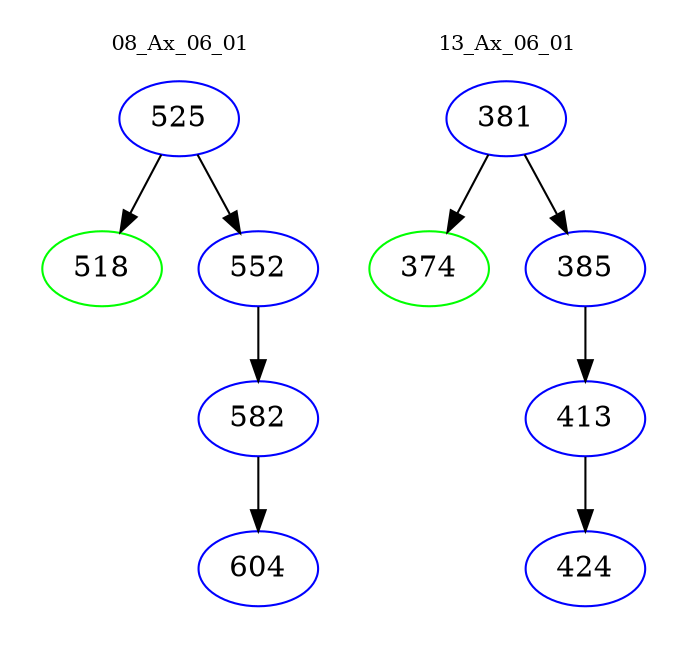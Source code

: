 digraph{
subgraph cluster_0 {
color = white
label = "08_Ax_06_01";
fontsize=10;
T0_525 [label="525", color="blue"]
T0_525 -> T0_518 [color="black"]
T0_518 [label="518", color="green"]
T0_525 -> T0_552 [color="black"]
T0_552 [label="552", color="blue"]
T0_552 -> T0_582 [color="black"]
T0_582 [label="582", color="blue"]
T0_582 -> T0_604 [color="black"]
T0_604 [label="604", color="blue"]
}
subgraph cluster_1 {
color = white
label = "13_Ax_06_01";
fontsize=10;
T1_381 [label="381", color="blue"]
T1_381 -> T1_374 [color="black"]
T1_374 [label="374", color="green"]
T1_381 -> T1_385 [color="black"]
T1_385 [label="385", color="blue"]
T1_385 -> T1_413 [color="black"]
T1_413 [label="413", color="blue"]
T1_413 -> T1_424 [color="black"]
T1_424 [label="424", color="blue"]
}
}
